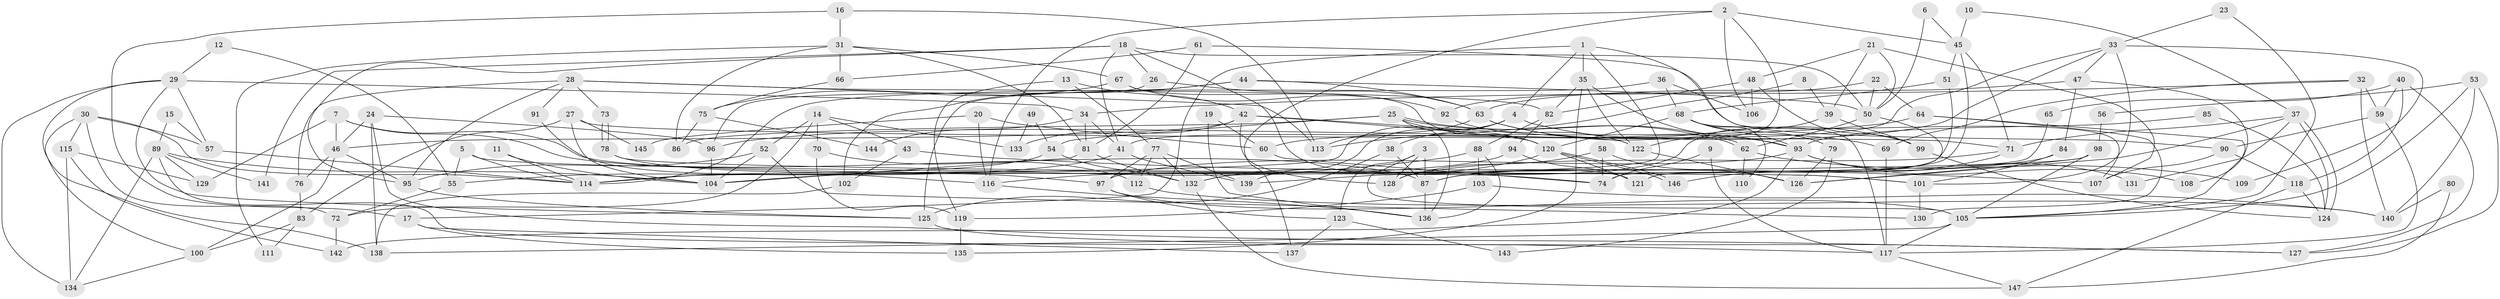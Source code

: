 // Generated by graph-tools (version 1.1) at 2025/50/03/09/25 03:50:02]
// undirected, 147 vertices, 294 edges
graph export_dot {
graph [start="1"]
  node [color=gray90,style=filled];
  1;
  2;
  3;
  4;
  5;
  6;
  7;
  8;
  9;
  10;
  11;
  12;
  13;
  14;
  15;
  16;
  17;
  18;
  19;
  20;
  21;
  22;
  23;
  24;
  25;
  26;
  27;
  28;
  29;
  30;
  31;
  32;
  33;
  34;
  35;
  36;
  37;
  38;
  39;
  40;
  41;
  42;
  43;
  44;
  45;
  46;
  47;
  48;
  49;
  50;
  51;
  52;
  53;
  54;
  55;
  56;
  57;
  58;
  59;
  60;
  61;
  62;
  63;
  64;
  65;
  66;
  67;
  68;
  69;
  70;
  71;
  72;
  73;
  74;
  75;
  76;
  77;
  78;
  79;
  80;
  81;
  82;
  83;
  84;
  85;
  86;
  87;
  88;
  89;
  90;
  91;
  92;
  93;
  94;
  95;
  96;
  97;
  98;
  99;
  100;
  101;
  102;
  103;
  104;
  105;
  106;
  107;
  108;
  109;
  110;
  111;
  112;
  113;
  114;
  115;
  116;
  117;
  118;
  119;
  120;
  121;
  122;
  123;
  124;
  125;
  126;
  127;
  128;
  129;
  130;
  131;
  132;
  133;
  134;
  135;
  136;
  137;
  138;
  139;
  140;
  141;
  142;
  143;
  144;
  145;
  146;
  147;
  1 -- 35;
  1 -- 132;
  1 -- 4;
  1 -- 17;
  1 -- 107;
  2 -- 116;
  2 -- 106;
  2 -- 45;
  2 -- 122;
  2 -- 137;
  3 -- 87;
  3 -- 105;
  3 -- 123;
  3 -- 128;
  4 -- 114;
  4 -- 38;
  4 -- 99;
  4 -- 139;
  5 -- 114;
  5 -- 55;
  5 -- 101;
  6 -- 45;
  6 -- 50;
  7 -- 46;
  7 -- 87;
  7 -- 74;
  7 -- 129;
  8 -- 39;
  8 -- 113;
  9 -- 74;
  9 -- 117;
  10 -- 37;
  10 -- 45;
  11 -- 114;
  11 -- 104;
  12 -- 29;
  12 -- 55;
  13 -- 77;
  13 -- 42;
  13 -- 119;
  14 -- 70;
  14 -- 52;
  14 -- 43;
  14 -- 72;
  14 -- 133;
  15 -- 89;
  15 -- 57;
  16 -- 17;
  16 -- 31;
  16 -- 113;
  17 -- 135;
  17 -- 137;
  18 -- 95;
  18 -- 121;
  18 -- 26;
  18 -- 41;
  18 -- 50;
  18 -- 141;
  19 -- 136;
  19 -- 60;
  20 -- 116;
  20 -- 60;
  20 -- 145;
  21 -- 48;
  21 -- 39;
  21 -- 50;
  21 -- 107;
  22 -- 64;
  22 -- 50;
  22 -- 92;
  23 -- 105;
  23 -- 33;
  24 -- 96;
  24 -- 138;
  24 -- 46;
  24 -- 127;
  25 -- 120;
  25 -- 62;
  25 -- 62;
  25 -- 54;
  25 -- 86;
  25 -- 136;
  26 -- 63;
  26 -- 96;
  27 -- 104;
  27 -- 83;
  27 -- 71;
  27 -- 145;
  28 -- 113;
  28 -- 95;
  28 -- 73;
  28 -- 76;
  28 -- 82;
  28 -- 91;
  29 -- 134;
  29 -- 138;
  29 -- 34;
  29 -- 57;
  29 -- 125;
  30 -- 115;
  30 -- 57;
  30 -- 72;
  30 -- 100;
  30 -- 114;
  31 -- 67;
  31 -- 81;
  31 -- 66;
  31 -- 86;
  31 -- 111;
  32 -- 34;
  32 -- 69;
  32 -- 59;
  32 -- 140;
  33 -- 101;
  33 -- 41;
  33 -- 47;
  33 -- 60;
  33 -- 109;
  34 -- 81;
  34 -- 41;
  34 -- 144;
  35 -- 122;
  35 -- 93;
  35 -- 82;
  35 -- 135;
  36 -- 114;
  36 -- 68;
  36 -- 106;
  37 -- 124;
  37 -- 124;
  37 -- 71;
  37 -- 126;
  37 -- 131;
  38 -- 125;
  38 -- 87;
  39 -- 139;
  39 -- 99;
  40 -- 59;
  40 -- 118;
  40 -- 65;
  40 -- 127;
  41 -- 55;
  41 -- 139;
  42 -- 122;
  42 -- 120;
  42 -- 46;
  42 -- 128;
  42 -- 133;
  43 -- 107;
  43 -- 102;
  44 -- 50;
  44 -- 125;
  44 -- 63;
  44 -- 102;
  45 -- 71;
  45 -- 51;
  45 -- 121;
  46 -- 76;
  46 -- 95;
  46 -- 100;
  47 -- 84;
  47 -- 63;
  47 -- 108;
  48 -- 99;
  48 -- 82;
  48 -- 106;
  49 -- 133;
  49 -- 54;
  50 -- 62;
  50 -- 121;
  51 -- 74;
  51 -- 68;
  52 -- 104;
  52 -- 95;
  52 -- 130;
  53 -- 127;
  53 -- 105;
  53 -- 56;
  53 -- 140;
  54 -- 132;
  54 -- 114;
  55 -- 72;
  56 -- 98;
  57 -- 114;
  58 -- 126;
  58 -- 128;
  58 -- 74;
  59 -- 117;
  59 -- 90;
  60 -- 74;
  61 -- 90;
  61 -- 81;
  61 -- 66;
  62 -- 109;
  62 -- 110;
  63 -- 69;
  63 -- 93;
  63 -- 113;
  64 -- 105;
  64 -- 130;
  64 -- 96;
  65 -- 87;
  66 -- 75;
  67 -- 75;
  67 -- 120;
  67 -- 92;
  68 -- 120;
  68 -- 79;
  68 -- 93;
  68 -- 110;
  68 -- 117;
  69 -- 117;
  70 -- 112;
  70 -- 119;
  71 -- 128;
  71 -- 146;
  72 -- 142;
  73 -- 78;
  73 -- 78;
  75 -- 86;
  75 -- 144;
  76 -- 83;
  77 -- 97;
  77 -- 139;
  77 -- 112;
  77 -- 132;
  78 -- 97;
  78 -- 101;
  79 -- 126;
  79 -- 143;
  80 -- 147;
  80 -- 140;
  81 -- 104;
  81 -- 132;
  82 -- 88;
  82 -- 94;
  83 -- 100;
  83 -- 111;
  84 -- 87;
  84 -- 101;
  85 -- 93;
  85 -- 124;
  87 -- 136;
  88 -- 104;
  88 -- 103;
  88 -- 136;
  89 -- 117;
  89 -- 134;
  89 -- 104;
  89 -- 129;
  89 -- 141;
  90 -- 107;
  90 -- 118;
  91 -- 116;
  92 -- 122;
  93 -- 97;
  93 -- 108;
  93 -- 131;
  93 -- 142;
  94 -- 121;
  94 -- 116;
  95 -- 125;
  96 -- 104;
  97 -- 123;
  97 -- 105;
  98 -- 114;
  98 -- 126;
  98 -- 105;
  99 -- 124;
  100 -- 134;
  101 -- 130;
  102 -- 138;
  103 -- 140;
  103 -- 119;
  105 -- 117;
  105 -- 138;
  112 -- 140;
  115 -- 142;
  115 -- 129;
  115 -- 134;
  116 -- 136;
  117 -- 147;
  118 -- 147;
  118 -- 124;
  119 -- 135;
  120 -- 121;
  120 -- 146;
  120 -- 146;
  120 -- 132;
  122 -- 126;
  123 -- 137;
  123 -- 143;
  125 -- 127;
  132 -- 147;
}
